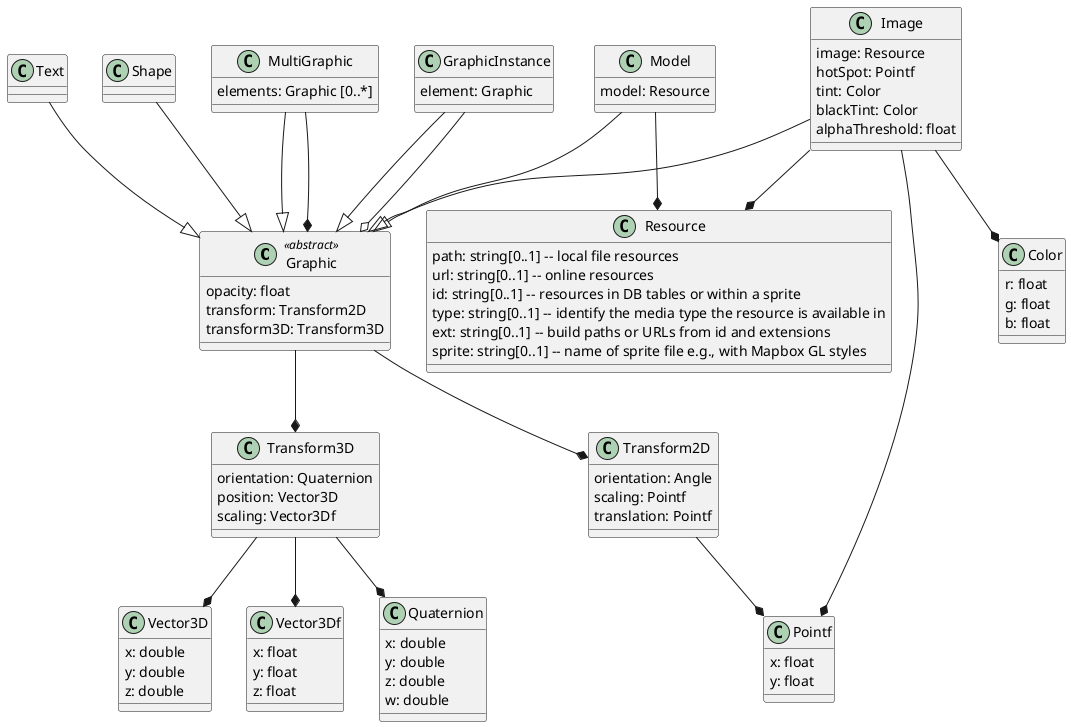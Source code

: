 @startuml
'Class definition

class Graphic <<abstract>>
Graphic : opacity: float
Graphic : transform: Transform2D
Graphic : transform3D: Transform3D

Resource : path: string[0..1] -- local file resources
Resource : url: string[0..1] -- online resources
Resource : id: string[0..1] -- resources in DB tables or within a sprite
Resource : type: string[0..1] -- identify the media type the resource is available in
Resource : ext: string[0..1] -- build paths or URLs from id and extensions
Resource : sprite: string[0..1] -- name of sprite file e.g., with Mapbox GL styles

Color : r: float
Color : g: float
Color : b: float

Image  : image: Resource
Image  : hotSpot: Pointf
Image  : tint: Color
Image  : blackTint: Color
Image  : alphaThreshold: float

Model : model: Resource

MultiGraphic : elements: Graphic [0..*]

GraphicInstance : element: Graphic

Vector3D : x: double
Vector3D : y: double
Vector3D : z: double

Vector3Df : x: float
Vector3Df : y: float
Vector3Df : z: float

Quaternion : x: double
Quaternion : y: double
Quaternion : z: double
Quaternion : w: double

Transform3D : orientation: Quaternion
Transform3D : position: Vector3D
Transform3D : scaling: Vector3Df

Transform2D : orientation: Angle
Transform2D : scaling: Pointf
Transform2D : translation: Pointf

Pointf : x: float
Pointf : y: float

'Relations

'Inheritance

Text --|> Graphic
Image --|> Graphic
MultiGraphic --|> Graphic
Shape --|> Graphic
GraphicInstance --|> Graphic
Model --|> Graphic

'Composition

Graphic --* Transform2D
Graphic --* Transform3D
Transform3D --* Quaternion
Transform3D --* Vector3D
Transform3D --* Vector3Df
Transform2D --* Pointf
Image --* Resource
Image --* Color
Image --* Pointf
Model --* Resource
MultiGraphic --* Graphic

'Aggregation

GraphicInstance --o Graphic
@enduml